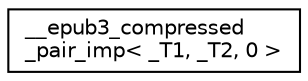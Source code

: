 digraph "Graphical Class Hierarchy"
{
  edge [fontname="Helvetica",fontsize="10",labelfontname="Helvetica",labelfontsize="10"];
  node [fontname="Helvetica",fontsize="10",shape=record];
  rankdir="LR";
  Node1 [label="__epub3_compressed\l_pair_imp\< _T1, _T2, 0 \>",height=0.2,width=0.4,color="black", fillcolor="white", style="filled",URL="$class____epub3__compressed__pair__imp_3_01___t1_00_01___t2_00_010_01_4.xhtml"];
}
